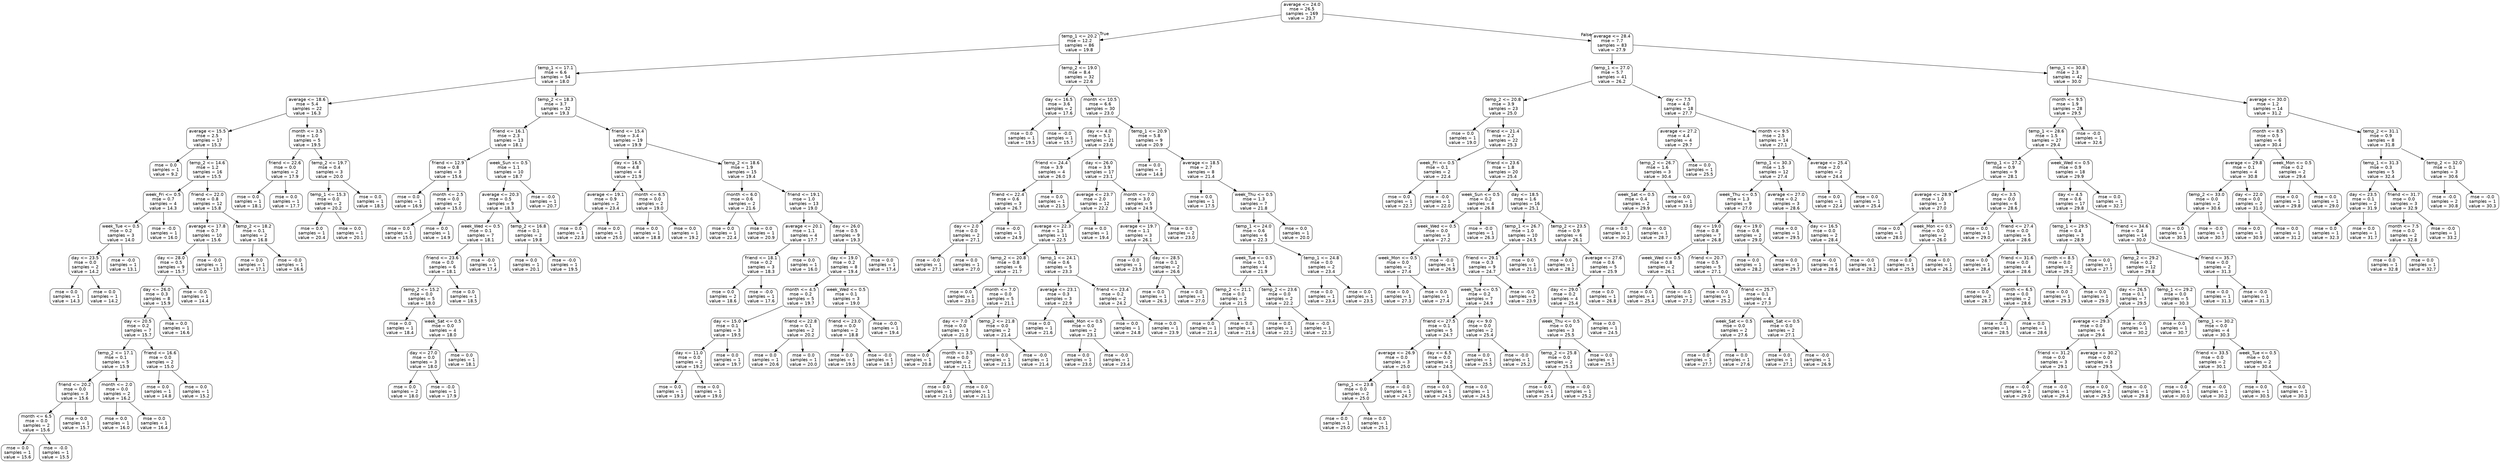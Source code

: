 digraph Tree {
node [shape=box, style="rounded", color="black", fontname=helvetica] ;
edge [fontname=helvetica] ;
0 [label="average <= 24.0\nmse = 26.5\nsamples = 169\nvalue = 23.7"] ;
1 [label="temp_1 <= 20.2\nmse = 12.2\nsamples = 86\nvalue = 19.8"] ;
0 -> 1 [labeldistance=2.5, labelangle=45, headlabel="True"] ;
2 [label="temp_1 <= 17.1\nmse = 6.6\nsamples = 54\nvalue = 18.0"] ;
1 -> 2 ;
3 [label="average <= 18.6\nmse = 5.4\nsamples = 22\nvalue = 16.3"] ;
2 -> 3 ;
4 [label="average <= 15.5\nmse = 2.5\nsamples = 17\nvalue = 15.3"] ;
3 -> 4 ;
5 [label="mse = 0.0\nsamples = 1\nvalue = 9.2"] ;
4 -> 5 ;
6 [label="temp_2 <= 14.6\nmse = 1.2\nsamples = 16\nvalue = 15.5"] ;
4 -> 6 ;
7 [label="week_Fri <= 0.5\nmse = 0.7\nsamples = 4\nvalue = 14.3"] ;
6 -> 7 ;
8 [label="week_Tue <= 0.5\nmse = 0.2\nsamples = 3\nvalue = 14.0"] ;
7 -> 8 ;
9 [label="day <= 23.5\nmse = 0.0\nsamples = 2\nvalue = 14.2"] ;
8 -> 9 ;
10 [label="mse = 0.0\nsamples = 1\nvalue = 14.3"] ;
9 -> 10 ;
11 [label="mse = 0.0\nsamples = 1\nvalue = 14.2"] ;
9 -> 11 ;
12 [label="mse = -0.0\nsamples = 1\nvalue = 13.1"] ;
8 -> 12 ;
13 [label="mse = -0.0\nsamples = 1\nvalue = 16.0"] ;
7 -> 13 ;
14 [label="friend <= 22.0\nmse = 0.8\nsamples = 12\nvalue = 15.8"] ;
6 -> 14 ;
15 [label="average <= 17.8\nmse = 0.7\nsamples = 10\nvalue = 15.6"] ;
14 -> 15 ;
16 [label="day <= 28.0\nmse = 0.5\nsamples = 9\nvalue = 15.7"] ;
15 -> 16 ;
17 [label="day <= 26.0\nmse = 0.3\nsamples = 8\nvalue = 15.9"] ;
16 -> 17 ;
18 [label="day <= 20.5\nmse = 0.2\nsamples = 7\nvalue = 15.7"] ;
17 -> 18 ;
19 [label="temp_2 <= 17.1\nmse = 0.1\nsamples = 5\nvalue = 15.9"] ;
18 -> 19 ;
20 [label="friend <= 20.2\nmse = 0.0\nsamples = 3\nvalue = 15.6"] ;
19 -> 20 ;
21 [label="month <= 6.5\nmse = 0.0\nsamples = 2\nvalue = 15.6"] ;
20 -> 21 ;
22 [label="mse = 0.0\nsamples = 1\nvalue = 15.6"] ;
21 -> 22 ;
23 [label="mse = -0.0\nsamples = 1\nvalue = 15.5"] ;
21 -> 23 ;
24 [label="mse = 0.0\nsamples = 1\nvalue = 15.7"] ;
20 -> 24 ;
25 [label="month <= 2.0\nmse = 0.0\nsamples = 2\nvalue = 16.2"] ;
19 -> 25 ;
26 [label="mse = 0.0\nsamples = 1\nvalue = 16.0"] ;
25 -> 26 ;
27 [label="mse = 0.0\nsamples = 1\nvalue = 16.4"] ;
25 -> 27 ;
28 [label="friend <= 16.6\nmse = 0.0\nsamples = 2\nvalue = 15.0"] ;
18 -> 28 ;
29 [label="mse = 0.0\nsamples = 1\nvalue = 14.8"] ;
28 -> 29 ;
30 [label="mse = 0.0\nsamples = 1\nvalue = 15.2"] ;
28 -> 30 ;
31 [label="mse = 0.0\nsamples = 1\nvalue = 16.6"] ;
17 -> 31 ;
32 [label="mse = -0.0\nsamples = 1\nvalue = 14.4"] ;
16 -> 32 ;
33 [label="mse = -0.0\nsamples = 1\nvalue = 13.7"] ;
15 -> 33 ;
34 [label="temp_2 <= 18.2\nmse = 0.1\nsamples = 2\nvalue = 16.8"] ;
14 -> 34 ;
35 [label="mse = 0.0\nsamples = 1\nvalue = 17.1"] ;
34 -> 35 ;
36 [label="mse = -0.0\nsamples = 1\nvalue = 16.6"] ;
34 -> 36 ;
37 [label="month <= 3.5\nmse = 1.0\nsamples = 5\nvalue = 19.5"] ;
3 -> 37 ;
38 [label="friend <= 22.6\nmse = 0.0\nsamples = 2\nvalue = 17.9"] ;
37 -> 38 ;
39 [label="mse = 0.0\nsamples = 1\nvalue = 18.1"] ;
38 -> 39 ;
40 [label="mse = 0.0\nsamples = 1\nvalue = 17.7"] ;
38 -> 40 ;
41 [label="temp_2 <= 19.7\nmse = 0.4\nsamples = 3\nvalue = 20.0"] ;
37 -> 41 ;
42 [label="temp_1 <= 15.3\nmse = 0.0\nsamples = 2\nvalue = 20.2"] ;
41 -> 42 ;
43 [label="mse = 0.0\nsamples = 1\nvalue = 20.4"] ;
42 -> 43 ;
44 [label="mse = 0.0\nsamples = 1\nvalue = 20.1"] ;
42 -> 44 ;
45 [label="mse = 0.0\nsamples = 1\nvalue = 18.5"] ;
41 -> 45 ;
46 [label="temp_2 <= 18.3\nmse = 3.7\nsamples = 32\nvalue = 19.3"] ;
2 -> 46 ;
47 [label="friend <= 16.1\nmse = 2.3\nsamples = 13\nvalue = 18.1"] ;
46 -> 47 ;
48 [label="friend <= 12.9\nmse = 0.8\nsamples = 3\nvalue = 15.6"] ;
47 -> 48 ;
49 [label="mse = 0.0\nsamples = 1\nvalue = 16.9"] ;
48 -> 49 ;
50 [label="month <= 2.5\nmse = 0.0\nsamples = 2\nvalue = 15.0"] ;
48 -> 50 ;
51 [label="mse = 0.0\nsamples = 1\nvalue = 15.0"] ;
50 -> 51 ;
52 [label="mse = 0.0\nsamples = 1\nvalue = 14.9"] ;
50 -> 52 ;
53 [label="week_Sun <= 0.5\nmse = 1.1\nsamples = 10\nvalue = 18.7"] ;
47 -> 53 ;
54 [label="average <= 20.3\nmse = 0.5\nsamples = 9\nvalue = 18.3"] ;
53 -> 54 ;
55 [label="week_Wed <= 0.5\nmse = 0.1\nsamples = 7\nvalue = 18.1"] ;
54 -> 55 ;
56 [label="friend <= 23.6\nmse = 0.0\nsamples = 6\nvalue = 18.1"] ;
55 -> 56 ;
57 [label="temp_2 <= 15.2\nmse = 0.0\nsamples = 5\nvalue = 18.0"] ;
56 -> 57 ;
58 [label="mse = 0.0\nsamples = 1\nvalue = 18.4"] ;
57 -> 58 ;
59 [label="week_Sat <= 0.5\nmse = 0.0\nsamples = 4\nvalue = 18.0"] ;
57 -> 59 ;
60 [label="day <= 27.0\nmse = 0.0\nsamples = 3\nvalue = 18.0"] ;
59 -> 60 ;
61 [label="mse = 0.0\nsamples = 2\nvalue = 18.0"] ;
60 -> 61 ;
62 [label="mse = -0.0\nsamples = 1\nvalue = 17.9"] ;
60 -> 62 ;
63 [label="mse = 0.0\nsamples = 1\nvalue = 18.1"] ;
59 -> 63 ;
64 [label="mse = 0.0\nsamples = 1\nvalue = 18.5"] ;
56 -> 64 ;
65 [label="mse = -0.0\nsamples = 1\nvalue = 17.4"] ;
55 -> 65 ;
66 [label="temp_2 <= 16.8\nmse = 0.1\nsamples = 2\nvalue = 19.8"] ;
54 -> 66 ;
67 [label="mse = 0.0\nsamples = 1\nvalue = 20.1"] ;
66 -> 67 ;
68 [label="mse = -0.0\nsamples = 1\nvalue = 19.5"] ;
66 -> 68 ;
69 [label="mse = -0.0\nsamples = 1\nvalue = 20.7"] ;
53 -> 69 ;
70 [label="friend <= 15.4\nmse = 3.4\nsamples = 19\nvalue = 19.9"] ;
46 -> 70 ;
71 [label="day <= 16.5\nmse = 4.8\nsamples = 4\nvalue = 21.9"] ;
70 -> 71 ;
72 [label="average <= 19.1\nmse = 0.9\nsamples = 2\nvalue = 23.4"] ;
71 -> 72 ;
73 [label="mse = 0.0\nsamples = 1\nvalue = 22.8"] ;
72 -> 73 ;
74 [label="mse = 0.0\nsamples = 1\nvalue = 25.0"] ;
72 -> 74 ;
75 [label="month <= 6.5\nmse = 0.0\nsamples = 2\nvalue = 19.0"] ;
71 -> 75 ;
76 [label="mse = 0.0\nsamples = 1\nvalue = 18.8"] ;
75 -> 76 ;
77 [label="mse = 0.0\nsamples = 1\nvalue = 19.2"] ;
75 -> 77 ;
78 [label="temp_2 <= 18.6\nmse = 1.9\nsamples = 15\nvalue = 19.4"] ;
70 -> 78 ;
79 [label="month <= 6.0\nmse = 0.6\nsamples = 2\nvalue = 21.6"] ;
78 -> 79 ;
80 [label="mse = 0.0\nsamples = 1\nvalue = 22.4"] ;
79 -> 80 ;
81 [label="mse = 0.0\nsamples = 1\nvalue = 20.9"] ;
79 -> 81 ;
82 [label="friend <= 19.1\nmse = 1.0\nsamples = 13\nvalue = 19.0"] ;
78 -> 82 ;
83 [label="average <= 20.1\nmse = 1.1\nsamples = 4\nvalue = 17.7"] ;
82 -> 83 ;
84 [label="friend <= 18.1\nmse = 0.2\nsamples = 3\nvalue = 18.3"] ;
83 -> 84 ;
85 [label="mse = 0.0\nsamples = 2\nvalue = 18.6"] ;
84 -> 85 ;
86 [label="mse = -0.0\nsamples = 1\nvalue = 17.6"] ;
84 -> 86 ;
87 [label="mse = 0.0\nsamples = 1\nvalue = 16.0"] ;
83 -> 87 ;
88 [label="day <= 26.0\nmse = 0.5\nsamples = 9\nvalue = 19.3"] ;
82 -> 88 ;
89 [label="day <= 19.0\nmse = 0.2\nsamples = 8\nvalue = 19.4"] ;
88 -> 89 ;
90 [label="month <= 4.5\nmse = 0.2\nsamples = 5\nvalue = 19.7"] ;
89 -> 90 ;
91 [label="day <= 15.0\nmse = 0.1\nsamples = 3\nvalue = 19.5"] ;
90 -> 91 ;
92 [label="day <= 11.0\nmse = 0.0\nsamples = 2\nvalue = 19.2"] ;
91 -> 92 ;
93 [label="mse = 0.0\nsamples = 1\nvalue = 19.3"] ;
92 -> 93 ;
94 [label="mse = 0.0\nsamples = 1\nvalue = 19.0"] ;
92 -> 94 ;
95 [label="mse = 0.0\nsamples = 1\nvalue = 19.7"] ;
91 -> 95 ;
96 [label="friend <= 22.8\nmse = 0.1\nsamples = 2\nvalue = 20.2"] ;
90 -> 96 ;
97 [label="mse = 0.0\nsamples = 1\nvalue = 20.6"] ;
96 -> 97 ;
98 [label="mse = 0.0\nsamples = 1\nvalue = 20.0"] ;
96 -> 98 ;
99 [label="week_Wed <= 0.5\nmse = 0.1\nsamples = 3\nvalue = 19.0"] ;
89 -> 99 ;
100 [label="friend <= 23.0\nmse = 0.0\nsamples = 2\nvalue = 18.8"] ;
99 -> 100 ;
101 [label="mse = 0.0\nsamples = 1\nvalue = 19.0"] ;
100 -> 101 ;
102 [label="mse = -0.0\nsamples = 1\nvalue = 18.7"] ;
100 -> 102 ;
103 [label="mse = -0.0\nsamples = 1\nvalue = 19.4"] ;
99 -> 103 ;
104 [label="mse = 0.0\nsamples = 1\nvalue = 17.4"] ;
88 -> 104 ;
105 [label="temp_2 <= 19.0\nmse = 8.4\nsamples = 32\nvalue = 22.6"] ;
1 -> 105 ;
106 [label="day <= 16.5\nmse = 3.6\nsamples = 2\nvalue = 17.6"] ;
105 -> 106 ;
107 [label="mse = 0.0\nsamples = 1\nvalue = 19.5"] ;
106 -> 107 ;
108 [label="mse = -0.0\nsamples = 1\nvalue = 15.7"] ;
106 -> 108 ;
109 [label="month <= 10.5\nmse = 6.6\nsamples = 30\nvalue = 23.0"] ;
105 -> 109 ;
110 [label="day <= 4.0\nmse = 5.1\nsamples = 21\nvalue = 23.6"] ;
109 -> 110 ;
111 [label="friend <= 24.4\nmse = 3.9\nsamples = 4\nvalue = 26.0"] ;
110 -> 111 ;
112 [label="friend <= 22.4\nmse = 0.6\nsamples = 3\nvalue = 26.7"] ;
111 -> 112 ;
113 [label="day <= 2.0\nmse = 0.0\nsamples = 2\nvalue = 27.1"] ;
112 -> 113 ;
114 [label="mse = -0.0\nsamples = 1\nvalue = 27.1"] ;
113 -> 114 ;
115 [label="mse = 0.0\nsamples = 1\nvalue = 27.0"] ;
113 -> 115 ;
116 [label="mse = -0.0\nsamples = 1\nvalue = 24.9"] ;
112 -> 116 ;
117 [label="mse = 0.0\nsamples = 1\nvalue = 21.5"] ;
111 -> 117 ;
118 [label="day <= 26.0\nmse = 3.9\nsamples = 17\nvalue = 23.1"] ;
110 -> 118 ;
119 [label="average <= 23.7\nmse = 2.0\nsamples = 12\nvalue = 22.2"] ;
118 -> 119 ;
120 [label="average <= 22.3\nmse = 1.3\nsamples = 11\nvalue = 22.5"] ;
119 -> 120 ;
121 [label="temp_2 <= 20.8\nmse = 0.8\nsamples = 6\nvalue = 21.7"] ;
120 -> 121 ;
122 [label="mse = 0.0\nsamples = 1\nvalue = 23.0"] ;
121 -> 122 ;
123 [label="month <= 7.0\nmse = 0.0\nsamples = 5\nvalue = 21.1"] ;
121 -> 123 ;
124 [label="day <= 7.0\nmse = 0.0\nsamples = 3\nvalue = 21.0"] ;
123 -> 124 ;
125 [label="mse = 0.0\nsamples = 1\nvalue = 20.8"] ;
124 -> 125 ;
126 [label="month <= 3.5\nmse = 0.0\nsamples = 2\nvalue = 21.1"] ;
124 -> 126 ;
127 [label="mse = 0.0\nsamples = 1\nvalue = 21.0"] ;
126 -> 127 ;
128 [label="mse = 0.0\nsamples = 1\nvalue = 21.1"] ;
126 -> 128 ;
129 [label="temp_2 <= 21.8\nmse = 0.0\nsamples = 2\nvalue = 21.4"] ;
123 -> 129 ;
130 [label="mse = 0.0\nsamples = 1\nvalue = 21.3"] ;
129 -> 130 ;
131 [label="mse = -0.0\nsamples = 1\nvalue = 21.4"] ;
129 -> 131 ;
132 [label="temp_1 <= 24.1\nmse = 0.6\nsamples = 5\nvalue = 23.3"] ;
120 -> 132 ;
133 [label="average <= 23.1\nmse = 0.3\nsamples = 3\nvalue = 22.9"] ;
132 -> 133 ;
134 [label="mse = 0.0\nsamples = 1\nvalue = 21.6"] ;
133 -> 134 ;
135 [label="week_Mon <= 0.5\nmse = 0.0\nsamples = 2\nvalue = 23.1"] ;
133 -> 135 ;
136 [label="mse = 0.0\nsamples = 1\nvalue = 23.0"] ;
135 -> 136 ;
137 [label="mse = -0.0\nsamples = 1\nvalue = 23.4"] ;
135 -> 137 ;
138 [label="friend <= 23.4\nmse = 0.2\nsamples = 2\nvalue = 24.2"] ;
132 -> 138 ;
139 [label="mse = 0.0\nsamples = 1\nvalue = 24.8"] ;
138 -> 139 ;
140 [label="mse = 0.0\nsamples = 1\nvalue = 23.9"] ;
138 -> 140 ;
141 [label="mse = 0.0\nsamples = 1\nvalue = 19.4"] ;
119 -> 141 ;
142 [label="month <= 7.0\nmse = 3.0\nsamples = 5\nvalue = 24.9"] ;
118 -> 142 ;
143 [label="average <= 19.7\nmse = 1.1\nsamples = 3\nvalue = 26.1"] ;
142 -> 143 ;
144 [label="mse = 0.0\nsamples = 1\nvalue = 23.9"] ;
143 -> 144 ;
145 [label="day <= 28.5\nmse = 0.1\nsamples = 2\nvalue = 26.6"] ;
143 -> 145 ;
146 [label="mse = 0.0\nsamples = 1\nvalue = 26.3"] ;
145 -> 146 ;
147 [label="mse = 0.0\nsamples = 1\nvalue = 27.0"] ;
145 -> 147 ;
148 [label="mse = 0.0\nsamples = 2\nvalue = 23.0"] ;
142 -> 148 ;
149 [label="temp_1 <= 20.9\nmse = 5.8\nsamples = 9\nvalue = 20.9"] ;
109 -> 149 ;
150 [label="mse = 0.0\nsamples = 1\nvalue = 14.8"] ;
149 -> 150 ;
151 [label="average <= 18.5\nmse = 2.7\nsamples = 8\nvalue = 21.4"] ;
149 -> 151 ;
152 [label="mse = 0.0\nsamples = 1\nvalue = 17.5"] ;
151 -> 152 ;
153 [label="week_Thu <= 0.5\nmse = 1.3\nsamples = 7\nvalue = 21.8"] ;
151 -> 153 ;
154 [label="temp_1 <= 24.0\nmse = 0.6\nsamples = 6\nvalue = 22.3"] ;
153 -> 154 ;
155 [label="week_Tue <= 0.5\nmse = 0.1\nsamples = 4\nvalue = 21.9"] ;
154 -> 155 ;
156 [label="temp_2 <= 21.1\nmse = 0.0\nsamples = 2\nvalue = 21.5"] ;
155 -> 156 ;
157 [label="mse = 0.0\nsamples = 1\nvalue = 21.4"] ;
156 -> 157 ;
158 [label="mse = 0.0\nsamples = 1\nvalue = 21.6"] ;
156 -> 158 ;
159 [label="temp_2 <= 23.6\nmse = 0.0\nsamples = 2\nvalue = 22.2"] ;
155 -> 159 ;
160 [label="mse = 0.0\nsamples = 1\nvalue = 22.2"] ;
159 -> 160 ;
161 [label="mse = -0.0\nsamples = 1\nvalue = 22.3"] ;
159 -> 161 ;
162 [label="temp_1 <= 24.8\nmse = 0.0\nsamples = 2\nvalue = 23.4"] ;
154 -> 162 ;
163 [label="mse = 0.0\nsamples = 1\nvalue = 23.4"] ;
162 -> 163 ;
164 [label="mse = 0.0\nsamples = 1\nvalue = 23.5"] ;
162 -> 164 ;
165 [label="mse = 0.0\nsamples = 1\nvalue = 20.0"] ;
153 -> 165 ;
166 [label="average <= 28.4\nmse = 7.7\nsamples = 83\nvalue = 27.9"] ;
0 -> 166 [labeldistance=2.5, labelangle=-45, headlabel="False"] ;
167 [label="temp_1 <= 27.0\nmse = 5.7\nsamples = 41\nvalue = 26.2"] ;
166 -> 167 ;
168 [label="temp_2 <= 20.8\nmse = 3.9\nsamples = 23\nvalue = 25.0"] ;
167 -> 168 ;
169 [label="mse = 0.0\nsamples = 1\nvalue = 19.0"] ;
168 -> 169 ;
170 [label="friend <= 21.4\nmse = 2.2\nsamples = 22\nvalue = 25.3"] ;
168 -> 170 ;
171 [label="week_Fri <= 0.5\nmse = 0.1\nsamples = 2\nvalue = 22.4"] ;
170 -> 171 ;
172 [label="mse = 0.0\nsamples = 1\nvalue = 22.7"] ;
171 -> 172 ;
173 [label="mse = -0.0\nsamples = 1\nvalue = 22.0"] ;
171 -> 173 ;
174 [label="friend <= 23.6\nmse = 1.8\nsamples = 20\nvalue = 25.4"] ;
170 -> 174 ;
175 [label="week_Sun <= 0.5\nmse = 0.2\nsamples = 4\nvalue = 26.8"] ;
174 -> 175 ;
176 [label="week_Wed <= 0.5\nmse = 0.0\nsamples = 3\nvalue = 27.2"] ;
175 -> 176 ;
177 [label="week_Mon <= 0.5\nmse = 0.0\nsamples = 2\nvalue = 27.4"] ;
176 -> 177 ;
178 [label="mse = 0.0\nsamples = 1\nvalue = 27.3"] ;
177 -> 178 ;
179 [label="mse = 0.0\nsamples = 1\nvalue = 27.4"] ;
177 -> 179 ;
180 [label="mse = -0.0\nsamples = 1\nvalue = 26.9"] ;
176 -> 180 ;
181 [label="mse = -0.0\nsamples = 1\nvalue = 26.3"] ;
175 -> 181 ;
182 [label="day <= 18.5\nmse = 1.6\nsamples = 16\nvalue = 25.1"] ;
174 -> 182 ;
183 [label="temp_1 <= 26.7\nmse = 1.0\nsamples = 10\nvalue = 24.5"] ;
182 -> 183 ;
184 [label="friend <= 29.1\nmse = 0.3\nsamples = 9\nvalue = 24.7"] ;
183 -> 184 ;
185 [label="week_Tue <= 0.5\nmse = 0.2\nsamples = 7\nvalue = 24.9"] ;
184 -> 185 ;
186 [label="friend <= 27.5\nmse = 0.1\nsamples = 5\nvalue = 24.7"] ;
185 -> 186 ;
187 [label="average <= 26.9\nmse = 0.0\nsamples = 3\nvalue = 25.0"] ;
186 -> 187 ;
188 [label="temp_1 <= 23.8\nmse = 0.0\nsamples = 2\nvalue = 25.0"] ;
187 -> 188 ;
189 [label="mse = 0.0\nsamples = 1\nvalue = 25.0"] ;
188 -> 189 ;
190 [label="mse = 0.0\nsamples = 1\nvalue = 25.1"] ;
188 -> 190 ;
191 [label="mse = -0.0\nsamples = 1\nvalue = 24.7"] ;
187 -> 191 ;
192 [label="day <= 6.5\nmse = 0.0\nsamples = 2\nvalue = 24.5"] ;
186 -> 192 ;
193 [label="mse = 0.0\nsamples = 1\nvalue = 24.5"] ;
192 -> 193 ;
194 [label="mse = 0.0\nsamples = 1\nvalue = 24.5"] ;
192 -> 194 ;
195 [label="day <= 9.0\nmse = 0.0\nsamples = 2\nvalue = 25.4"] ;
185 -> 195 ;
196 [label="mse = 0.0\nsamples = 1\nvalue = 25.5"] ;
195 -> 196 ;
197 [label="mse = -0.0\nsamples = 1\nvalue = 25.2"] ;
195 -> 197 ;
198 [label="mse = -0.0\nsamples = 2\nvalue = 23.9"] ;
184 -> 198 ;
199 [label="mse = 0.0\nsamples = 1\nvalue = 21.0"] ;
183 -> 199 ;
200 [label="temp_2 <= 23.5\nmse = 0.9\nsamples = 6\nvalue = 26.1"] ;
182 -> 200 ;
201 [label="mse = 0.0\nsamples = 1\nvalue = 28.2"] ;
200 -> 201 ;
202 [label="average <= 27.6\nmse = 0.6\nsamples = 5\nvalue = 25.9"] ;
200 -> 202 ;
203 [label="day <= 29.0\nmse = 0.2\nsamples = 4\nvalue = 25.4"] ;
202 -> 203 ;
204 [label="week_Thu <= 0.5\nmse = 0.0\nsamples = 3\nvalue = 25.5"] ;
203 -> 204 ;
205 [label="temp_2 <= 25.8\nmse = 0.0\nsamples = 2\nvalue = 25.3"] ;
204 -> 205 ;
206 [label="mse = 0.0\nsamples = 1\nvalue = 25.4"] ;
205 -> 206 ;
207 [label="mse = -0.0\nsamples = 1\nvalue = 25.2"] ;
205 -> 207 ;
208 [label="mse = 0.0\nsamples = 1\nvalue = 25.7"] ;
204 -> 208 ;
209 [label="mse = 0.0\nsamples = 1\nvalue = 24.5"] ;
203 -> 209 ;
210 [label="mse = 0.0\nsamples = 1\nvalue = 26.8"] ;
202 -> 210 ;
211 [label="day <= 7.5\nmse = 4.0\nsamples = 18\nvalue = 27.7"] ;
167 -> 211 ;
212 [label="average <= 27.2\nmse = 4.4\nsamples = 4\nvalue = 29.7"] ;
211 -> 212 ;
213 [label="temp_2 <= 26.7\nmse = 1.6\nsamples = 3\nvalue = 30.4"] ;
212 -> 213 ;
214 [label="week_Sat <= 0.5\nmse = 0.4\nsamples = 2\nvalue = 29.9"] ;
213 -> 214 ;
215 [label="mse = 0.0\nsamples = 1\nvalue = 30.2"] ;
214 -> 215 ;
216 [label="mse = -0.0\nsamples = 1\nvalue = 28.7"] ;
214 -> 216 ;
217 [label="mse = 0.0\nsamples = 1\nvalue = 33.0"] ;
213 -> 217 ;
218 [label="mse = 0.0\nsamples = 1\nvalue = 25.5"] ;
212 -> 218 ;
219 [label="month <= 9.5\nmse = 2.5\nsamples = 14\nvalue = 27.1"] ;
211 -> 219 ;
220 [label="temp_1 <= 30.3\nmse = 1.5\nsamples = 12\nvalue = 27.4"] ;
219 -> 220 ;
221 [label="week_Thu <= 0.5\nmse = 1.3\nsamples = 9\nvalue = 27.0"] ;
220 -> 221 ;
222 [label="day <= 19.0\nmse = 0.8\nsamples = 7\nvalue = 26.8"] ;
221 -> 222 ;
223 [label="week_Wed <= 0.5\nmse = 0.8\nsamples = 2\nvalue = 26.1"] ;
222 -> 223 ;
224 [label="mse = 0.0\nsamples = 1\nvalue = 25.4"] ;
223 -> 224 ;
225 [label="mse = -0.0\nsamples = 1\nvalue = 27.2"] ;
223 -> 225 ;
226 [label="friend <= 20.7\nmse = 0.5\nsamples = 5\nvalue = 27.1"] ;
222 -> 226 ;
227 [label="mse = 0.0\nsamples = 1\nvalue = 25.2"] ;
226 -> 227 ;
228 [label="friend <= 25.7\nmse = 0.1\nsamples = 4\nvalue = 27.3"] ;
226 -> 228 ;
229 [label="week_Sat <= 0.5\nmse = 0.0\nsamples = 2\nvalue = 27.6"] ;
228 -> 229 ;
230 [label="mse = 0.0\nsamples = 1\nvalue = 27.7"] ;
229 -> 230 ;
231 [label="mse = 0.0\nsamples = 1\nvalue = 27.6"] ;
229 -> 231 ;
232 [label="week_Sat <= 0.5\nmse = 0.0\nsamples = 2\nvalue = 27.1"] ;
228 -> 232 ;
233 [label="mse = 0.0\nsamples = 1\nvalue = 27.1"] ;
232 -> 233 ;
234 [label="mse = -0.0\nsamples = 1\nvalue = 26.9"] ;
232 -> 234 ;
235 [label="day <= 19.0\nmse = 0.6\nsamples = 2\nvalue = 29.0"] ;
221 -> 235 ;
236 [label="mse = 0.0\nsamples = 1\nvalue = 28.2"] ;
235 -> 236 ;
237 [label="mse = 0.0\nsamples = 1\nvalue = 29.7"] ;
235 -> 237 ;
238 [label="average <= 27.0\nmse = 0.2\nsamples = 3\nvalue = 28.6"] ;
220 -> 238 ;
239 [label="mse = 0.0\nsamples = 1\nvalue = 29.5"] ;
238 -> 239 ;
240 [label="day <= 16.5\nmse = 0.0\nsamples = 2\nvalue = 28.4"] ;
238 -> 240 ;
241 [label="mse = -0.0\nsamples = 1\nvalue = 28.6"] ;
240 -> 241 ;
242 [label="mse = -0.0\nsamples = 1\nvalue = 28.2"] ;
240 -> 242 ;
243 [label="average <= 25.4\nmse = 2.0\nsamples = 2\nvalue = 24.4"] ;
219 -> 243 ;
244 [label="mse = 0.0\nsamples = 1\nvalue = 22.4"] ;
243 -> 244 ;
245 [label="mse = 0.0\nsamples = 1\nvalue = 25.4"] ;
243 -> 245 ;
246 [label="temp_1 <= 30.8\nmse = 2.3\nsamples = 42\nvalue = 30.0"] ;
166 -> 246 ;
247 [label="month <= 9.5\nmse = 1.9\nsamples = 28\nvalue = 29.5"] ;
246 -> 247 ;
248 [label="temp_1 <= 28.6\nmse = 1.5\nsamples = 27\nvalue = 29.4"] ;
247 -> 248 ;
249 [label="temp_1 <= 27.2\nmse = 0.9\nsamples = 9\nvalue = 28.1"] ;
248 -> 249 ;
250 [label="average <= 28.9\nmse = 1.0\nsamples = 3\nvalue = 27.0"] ;
249 -> 250 ;
251 [label="mse = 0.0\nsamples = 1\nvalue = 28.0"] ;
250 -> 251 ;
252 [label="week_Mon <= 0.5\nmse = 0.0\nsamples = 2\nvalue = 26.0"] ;
250 -> 252 ;
253 [label="mse = 0.0\nsamples = 1\nvalue = 25.9"] ;
252 -> 253 ;
254 [label="mse = 0.0\nsamples = 1\nvalue = 26.2"] ;
252 -> 254 ;
255 [label="day <= 3.5\nmse = 0.0\nsamples = 6\nvalue = 28.6"] ;
249 -> 255 ;
256 [label="mse = 0.0\nsamples = 1\nvalue = 29.0"] ;
255 -> 256 ;
257 [label="friend <= 27.4\nmse = 0.0\nsamples = 5\nvalue = 28.6"] ;
255 -> 257 ;
258 [label="mse = 0.0\nsamples = 1\nvalue = 28.4"] ;
257 -> 258 ;
259 [label="friend <= 31.6\nmse = 0.0\nsamples = 4\nvalue = 28.6"] ;
257 -> 259 ;
260 [label="mse = 0.0\nsamples = 2\nvalue = 28.7"] ;
259 -> 260 ;
261 [label="month <= 6.5\nmse = 0.0\nsamples = 2\nvalue = 28.6"] ;
259 -> 261 ;
262 [label="mse = 0.0\nsamples = 1\nvalue = 28.5"] ;
261 -> 262 ;
263 [label="mse = 0.0\nsamples = 1\nvalue = 28.6"] ;
261 -> 263 ;
264 [label="week_Wed <= 0.5\nmse = 0.9\nsamples = 18\nvalue = 29.9"] ;
248 -> 264 ;
265 [label="day <= 4.5\nmse = 0.6\nsamples = 17\nvalue = 29.8"] ;
264 -> 265 ;
266 [label="temp_1 <= 29.5\nmse = 0.4\nsamples = 3\nvalue = 28.9"] ;
265 -> 266 ;
267 [label="month <= 8.5\nmse = 0.0\nsamples = 2\nvalue = 29.2"] ;
266 -> 267 ;
268 [label="mse = 0.0\nsamples = 1\nvalue = 29.3"] ;
267 -> 268 ;
269 [label="mse = 0.0\nsamples = 1\nvalue = 29.0"] ;
267 -> 269 ;
270 [label="mse = 0.0\nsamples = 1\nvalue = 27.7"] ;
266 -> 270 ;
271 [label="friend <= 34.6\nmse = 0.4\nsamples = 14\nvalue = 30.0"] ;
265 -> 271 ;
272 [label="temp_2 <= 29.2\nmse = 0.2\nsamples = 12\nvalue = 29.8"] ;
271 -> 272 ;
273 [label="day <= 26.5\nmse = 0.1\nsamples = 7\nvalue = 29.5"] ;
272 -> 273 ;
274 [label="average <= 29.3\nmse = 0.0\nsamples = 6\nvalue = 29.4"] ;
273 -> 274 ;
275 [label="friend <= 31.2\nmse = 0.0\nsamples = 3\nvalue = 29.1"] ;
274 -> 275 ;
276 [label="mse = -0.0\nsamples = 2\nvalue = 29.0"] ;
275 -> 276 ;
277 [label="mse = -0.0\nsamples = 1\nvalue = 29.4"] ;
275 -> 277 ;
278 [label="average <= 30.2\nmse = 0.0\nsamples = 3\nvalue = 29.5"] ;
274 -> 278 ;
279 [label="mse = 0.0\nsamples = 2\nvalue = 29.5"] ;
278 -> 279 ;
280 [label="mse = -0.0\nsamples = 1\nvalue = 29.8"] ;
278 -> 280 ;
281 [label="mse = -0.0\nsamples = 1\nvalue = 30.2"] ;
273 -> 281 ;
282 [label="temp_1 <= 29.2\nmse = 0.0\nsamples = 5\nvalue = 30.3"] ;
272 -> 282 ;
283 [label="mse = 0.0\nsamples = 1\nvalue = 30.7"] ;
282 -> 283 ;
284 [label="temp_1 <= 30.2\nmse = 0.0\nsamples = 4\nvalue = 30.3"] ;
282 -> 284 ;
285 [label="friend <= 33.5\nmse = 0.0\nsamples = 2\nvalue = 30.1"] ;
284 -> 285 ;
286 [label="mse = 0.0\nsamples = 1\nvalue = 30.0"] ;
285 -> 286 ;
287 [label="mse = -0.0\nsamples = 1\nvalue = 30.2"] ;
285 -> 287 ;
288 [label="week_Tue <= 0.5\nmse = 0.0\nsamples = 2\nvalue = 30.4"] ;
284 -> 288 ;
289 [label="mse = 0.0\nsamples = 1\nvalue = 30.5"] ;
288 -> 289 ;
290 [label="mse = 0.0\nsamples = 1\nvalue = 30.3"] ;
288 -> 290 ;
291 [label="friend <= 35.7\nmse = 0.0\nsamples = 2\nvalue = 31.3"] ;
271 -> 291 ;
292 [label="mse = 0.0\nsamples = 1\nvalue = 31.3"] ;
291 -> 292 ;
293 [label="mse = -0.0\nsamples = 1\nvalue = 31.3"] ;
291 -> 293 ;
294 [label="mse = 0.0\nsamples = 1\nvalue = 32.7"] ;
264 -> 294 ;
295 [label="mse = -0.0\nsamples = 1\nvalue = 32.6"] ;
247 -> 295 ;
296 [label="average <= 30.0\nmse = 1.2\nsamples = 14\nvalue = 31.2"] ;
246 -> 296 ;
297 [label="month <= 8.5\nmse = 0.5\nsamples = 6\nvalue = 30.4"] ;
296 -> 297 ;
298 [label="average <= 29.8\nmse = 0.1\nsamples = 4\nvalue = 30.8"] ;
297 -> 298 ;
299 [label="temp_2 <= 33.0\nmse = 0.0\nsamples = 2\nvalue = 30.6"] ;
298 -> 299 ;
300 [label="mse = 0.0\nsamples = 1\nvalue = 30.5"] ;
299 -> 300 ;
301 [label="mse = -0.0\nsamples = 1\nvalue = 30.7"] ;
299 -> 301 ;
302 [label="day <= 22.0\nmse = 0.0\nsamples = 2\nvalue = 31.0"] ;
298 -> 302 ;
303 [label="mse = 0.0\nsamples = 1\nvalue = 30.9"] ;
302 -> 303 ;
304 [label="mse = 0.0\nsamples = 1\nvalue = 31.2"] ;
302 -> 304 ;
305 [label="week_Mon <= 0.5\nmse = 0.2\nsamples = 2\nvalue = 29.4"] ;
297 -> 305 ;
306 [label="mse = 0.0\nsamples = 1\nvalue = 29.8"] ;
305 -> 306 ;
307 [label="mse = 0.0\nsamples = 1\nvalue = 29.0"] ;
305 -> 307 ;
308 [label="temp_2 <= 31.1\nmse = 0.9\nsamples = 8\nvalue = 31.8"] ;
296 -> 308 ;
309 [label="temp_1 <= 31.3\nmse = 0.3\nsamples = 5\nvalue = 32.4"] ;
308 -> 309 ;
310 [label="day <= 23.5\nmse = 0.1\nsamples = 2\nvalue = 31.9"] ;
309 -> 310 ;
311 [label="mse = 0.0\nsamples = 1\nvalue = 32.3"] ;
310 -> 311 ;
312 [label="mse = 0.0\nsamples = 1\nvalue = 31.7"] ;
310 -> 312 ;
313 [label="friend <= 31.7\nmse = 0.0\nsamples = 3\nvalue = 32.9"] ;
309 -> 313 ;
314 [label="month <= 7.5\nmse = 0.0\nsamples = 2\nvalue = 32.8"] ;
313 -> 314 ;
315 [label="mse = 0.0\nsamples = 1\nvalue = 32.8"] ;
314 -> 315 ;
316 [label="mse = 0.0\nsamples = 1\nvalue = 32.7"] ;
314 -> 316 ;
317 [label="mse = -0.0\nsamples = 1\nvalue = 33.2"] ;
313 -> 317 ;
318 [label="temp_2 <= 32.0\nmse = 0.1\nsamples = 3\nvalue = 30.6"] ;
308 -> 318 ;
319 [label="mse = -0.0\nsamples = 2\nvalue = 30.8"] ;
318 -> 319 ;
320 [label="mse = -0.0\nsamples = 1\nvalue = 30.3"] ;
318 -> 320 ;
}